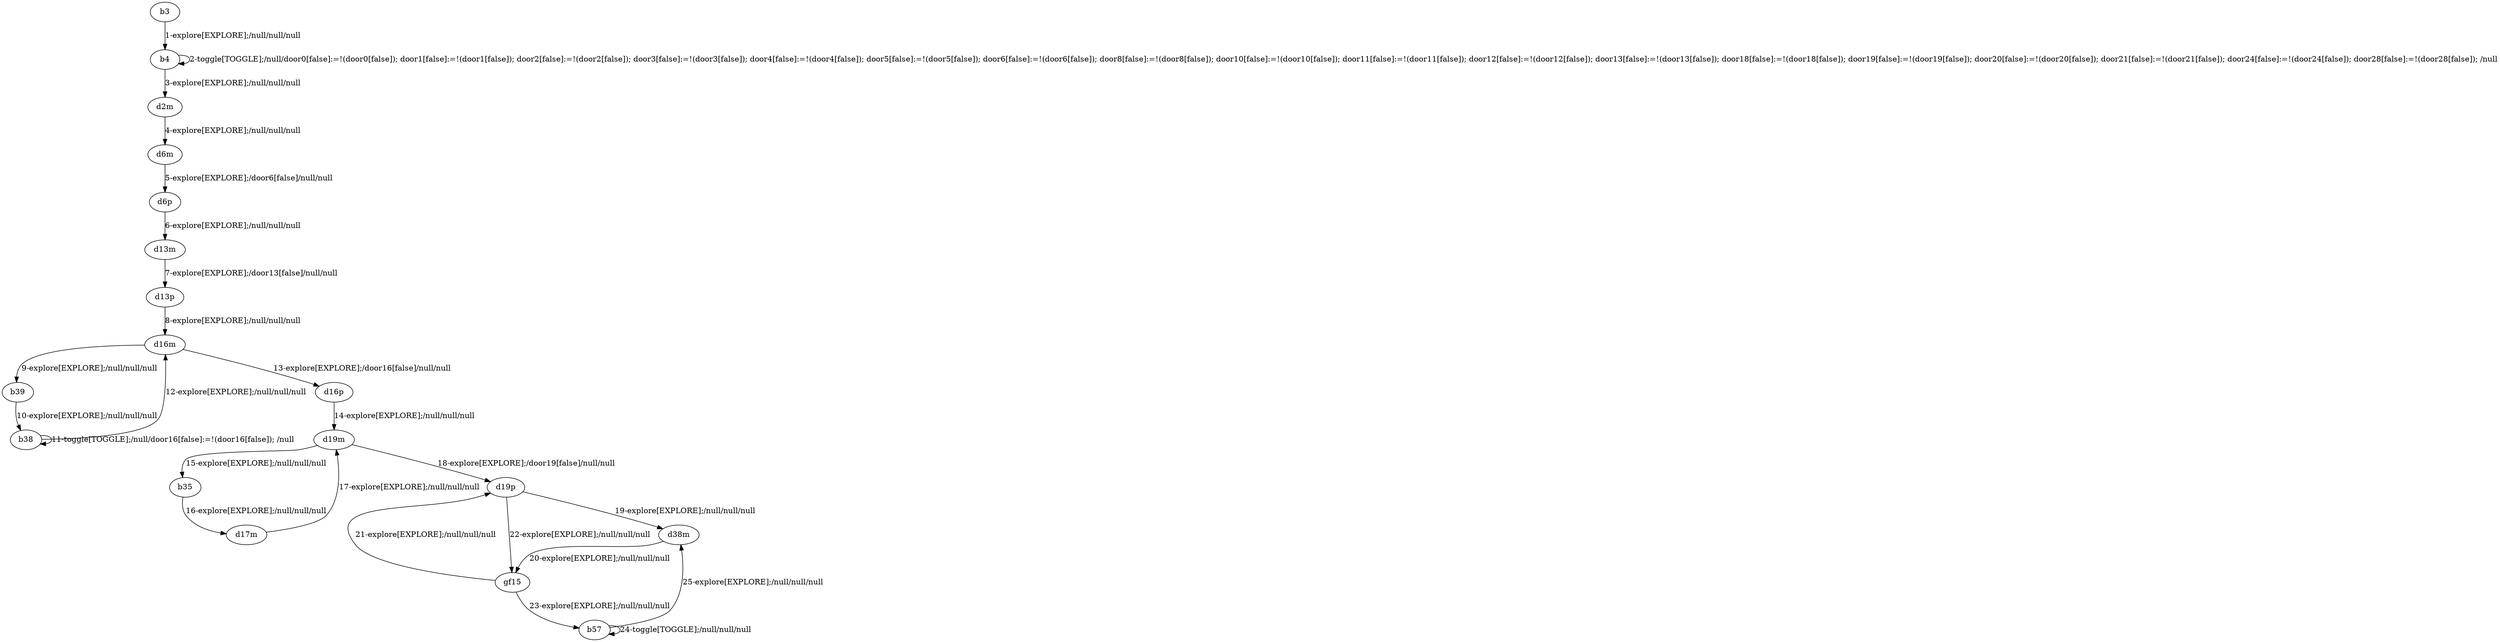 # Total number of goals covered by this test: 9
# b35 --> d17m
# b57 --> b57
# d19m --> d19p
# gf15 --> d19p
# b57 --> d38m
# d19p --> d38m
# d38m --> gf15
# d19p --> gf15
# gf15 --> b57

digraph g {
"b3" -> "b4" [label = "1-explore[EXPLORE];/null/null/null"];
"b4" -> "b4" [label = "2-toggle[TOGGLE];/null/door0[false]:=!(door0[false]); door1[false]:=!(door1[false]); door2[false]:=!(door2[false]); door3[false]:=!(door3[false]); door4[false]:=!(door4[false]); door5[false]:=!(door5[false]); door6[false]:=!(door6[false]); door8[false]:=!(door8[false]); door10[false]:=!(door10[false]); door11[false]:=!(door11[false]); door12[false]:=!(door12[false]); door13[false]:=!(door13[false]); door18[false]:=!(door18[false]); door19[false]:=!(door19[false]); door20[false]:=!(door20[false]); door21[false]:=!(door21[false]); door24[false]:=!(door24[false]); door28[false]:=!(door28[false]); /null"];
"b4" -> "d2m" [label = "3-explore[EXPLORE];/null/null/null"];
"d2m" -> "d6m" [label = "4-explore[EXPLORE];/null/null/null"];
"d6m" -> "d6p" [label = "5-explore[EXPLORE];/door6[false]/null/null"];
"d6p" -> "d13m" [label = "6-explore[EXPLORE];/null/null/null"];
"d13m" -> "d13p" [label = "7-explore[EXPLORE];/door13[false]/null/null"];
"d13p" -> "d16m" [label = "8-explore[EXPLORE];/null/null/null"];
"d16m" -> "b39" [label = "9-explore[EXPLORE];/null/null/null"];
"b39" -> "b38" [label = "10-explore[EXPLORE];/null/null/null"];
"b38" -> "b38" [label = "11-toggle[TOGGLE];/null/door16[false]:=!(door16[false]); /null"];
"b38" -> "d16m" [label = "12-explore[EXPLORE];/null/null/null"];
"d16m" -> "d16p" [label = "13-explore[EXPLORE];/door16[false]/null/null"];
"d16p" -> "d19m" [label = "14-explore[EXPLORE];/null/null/null"];
"d19m" -> "b35" [label = "15-explore[EXPLORE];/null/null/null"];
"b35" -> "d17m" [label = "16-explore[EXPLORE];/null/null/null"];
"d17m" -> "d19m" [label = "17-explore[EXPLORE];/null/null/null"];
"d19m" -> "d19p" [label = "18-explore[EXPLORE];/door19[false]/null/null"];
"d19p" -> "d38m" [label = "19-explore[EXPLORE];/null/null/null"];
"d38m" -> "gf15" [label = "20-explore[EXPLORE];/null/null/null"];
"gf15" -> "d19p" [label = "21-explore[EXPLORE];/null/null/null"];
"d19p" -> "gf15" [label = "22-explore[EXPLORE];/null/null/null"];
"gf15" -> "b57" [label = "23-explore[EXPLORE];/null/null/null"];
"b57" -> "b57" [label = "24-toggle[TOGGLE];/null/null/null"];
"b57" -> "d38m" [label = "25-explore[EXPLORE];/null/null/null"];
}